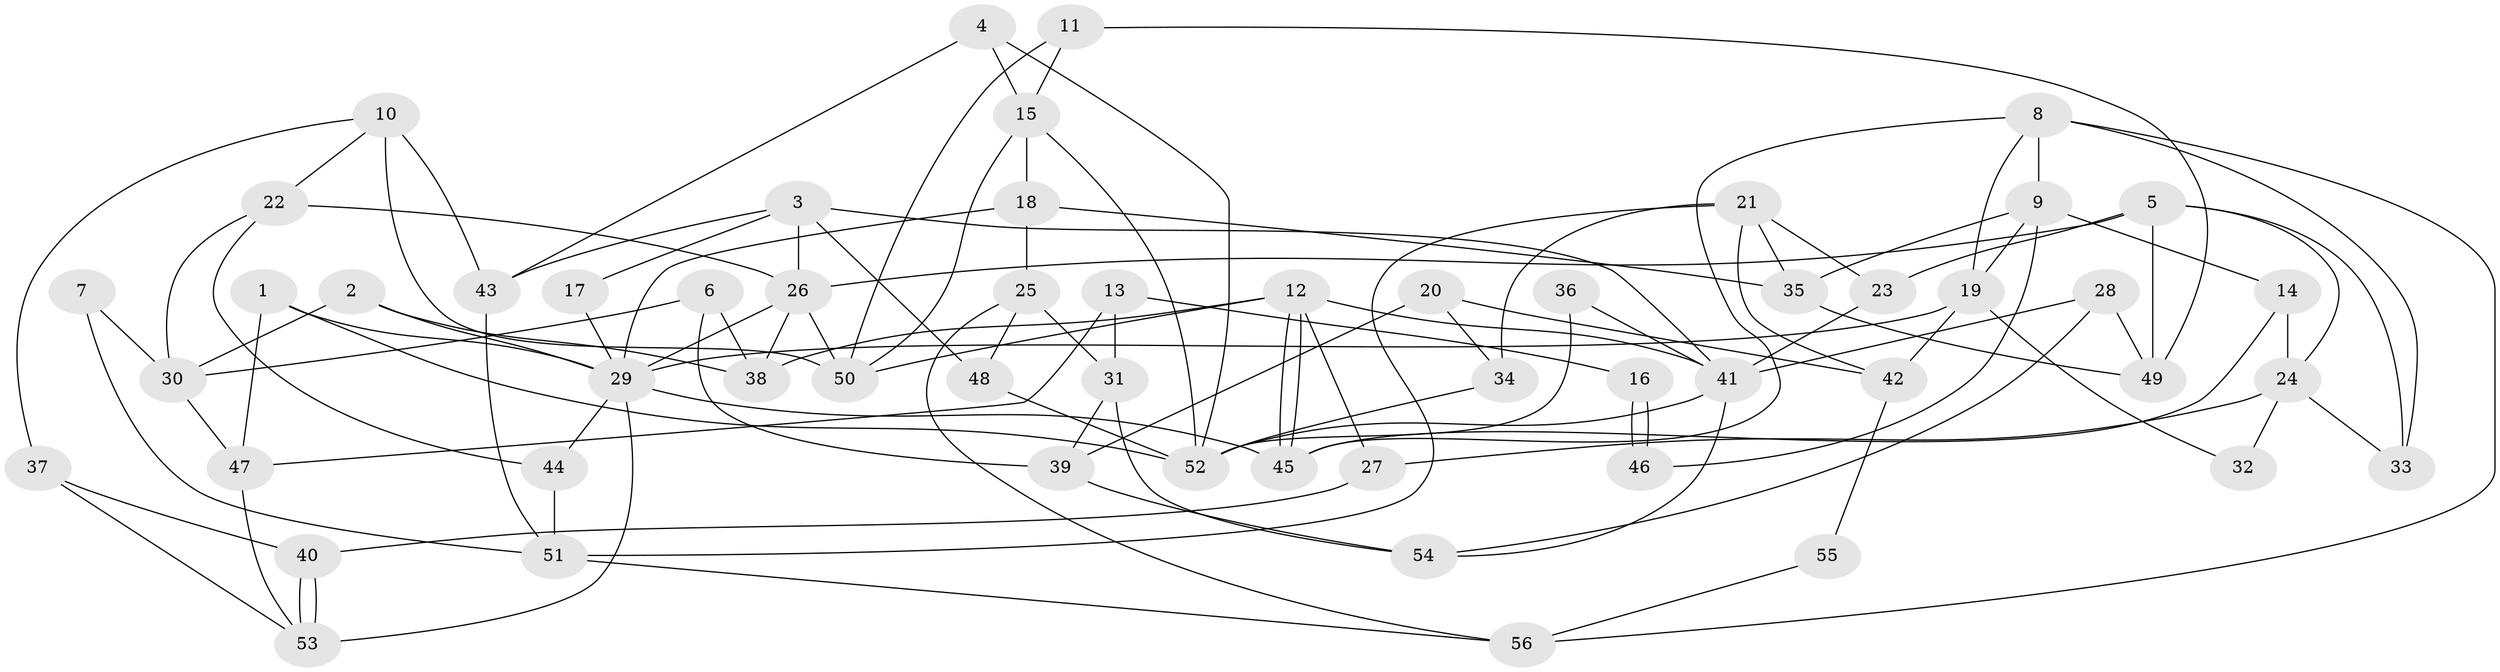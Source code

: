 // Generated by graph-tools (version 1.1) at 2025/35/03/09/25 02:35:57]
// undirected, 56 vertices, 112 edges
graph export_dot {
graph [start="1"]
  node [color=gray90,style=filled];
  1;
  2;
  3;
  4;
  5;
  6;
  7;
  8;
  9;
  10;
  11;
  12;
  13;
  14;
  15;
  16;
  17;
  18;
  19;
  20;
  21;
  22;
  23;
  24;
  25;
  26;
  27;
  28;
  29;
  30;
  31;
  32;
  33;
  34;
  35;
  36;
  37;
  38;
  39;
  40;
  41;
  42;
  43;
  44;
  45;
  46;
  47;
  48;
  49;
  50;
  51;
  52;
  53;
  54;
  55;
  56;
  1 -- 29;
  1 -- 52;
  1 -- 47;
  2 -- 38;
  2 -- 30;
  2 -- 29;
  3 -- 41;
  3 -- 26;
  3 -- 17;
  3 -- 43;
  3 -- 48;
  4 -- 52;
  4 -- 43;
  4 -- 15;
  5 -- 26;
  5 -- 49;
  5 -- 23;
  5 -- 24;
  5 -- 33;
  6 -- 30;
  6 -- 38;
  6 -- 39;
  7 -- 30;
  7 -- 51;
  8 -- 45;
  8 -- 19;
  8 -- 9;
  8 -- 33;
  8 -- 56;
  9 -- 14;
  9 -- 19;
  9 -- 35;
  9 -- 46;
  10 -- 37;
  10 -- 50;
  10 -- 22;
  10 -- 43;
  11 -- 15;
  11 -- 50;
  11 -- 49;
  12 -- 41;
  12 -- 45;
  12 -- 45;
  12 -- 27;
  12 -- 38;
  12 -- 50;
  13 -- 47;
  13 -- 31;
  13 -- 16;
  14 -- 24;
  14 -- 45;
  15 -- 18;
  15 -- 50;
  15 -- 52;
  16 -- 46;
  16 -- 46;
  17 -- 29;
  18 -- 29;
  18 -- 35;
  18 -- 25;
  19 -- 29;
  19 -- 32;
  19 -- 42;
  20 -- 34;
  20 -- 39;
  20 -- 42;
  21 -- 51;
  21 -- 42;
  21 -- 23;
  21 -- 34;
  21 -- 35;
  22 -- 26;
  22 -- 30;
  22 -- 44;
  23 -- 41;
  24 -- 33;
  24 -- 27;
  24 -- 32;
  25 -- 48;
  25 -- 31;
  25 -- 56;
  26 -- 50;
  26 -- 29;
  26 -- 38;
  27 -- 40;
  28 -- 54;
  28 -- 49;
  28 -- 41;
  29 -- 44;
  29 -- 45;
  29 -- 53;
  30 -- 47;
  31 -- 54;
  31 -- 39;
  34 -- 52;
  35 -- 49;
  36 -- 52;
  36 -- 41;
  37 -- 40;
  37 -- 53;
  39 -- 54;
  40 -- 53;
  40 -- 53;
  41 -- 52;
  41 -- 54;
  42 -- 55;
  43 -- 51;
  44 -- 51;
  47 -- 53;
  48 -- 52;
  51 -- 56;
  55 -- 56;
}
